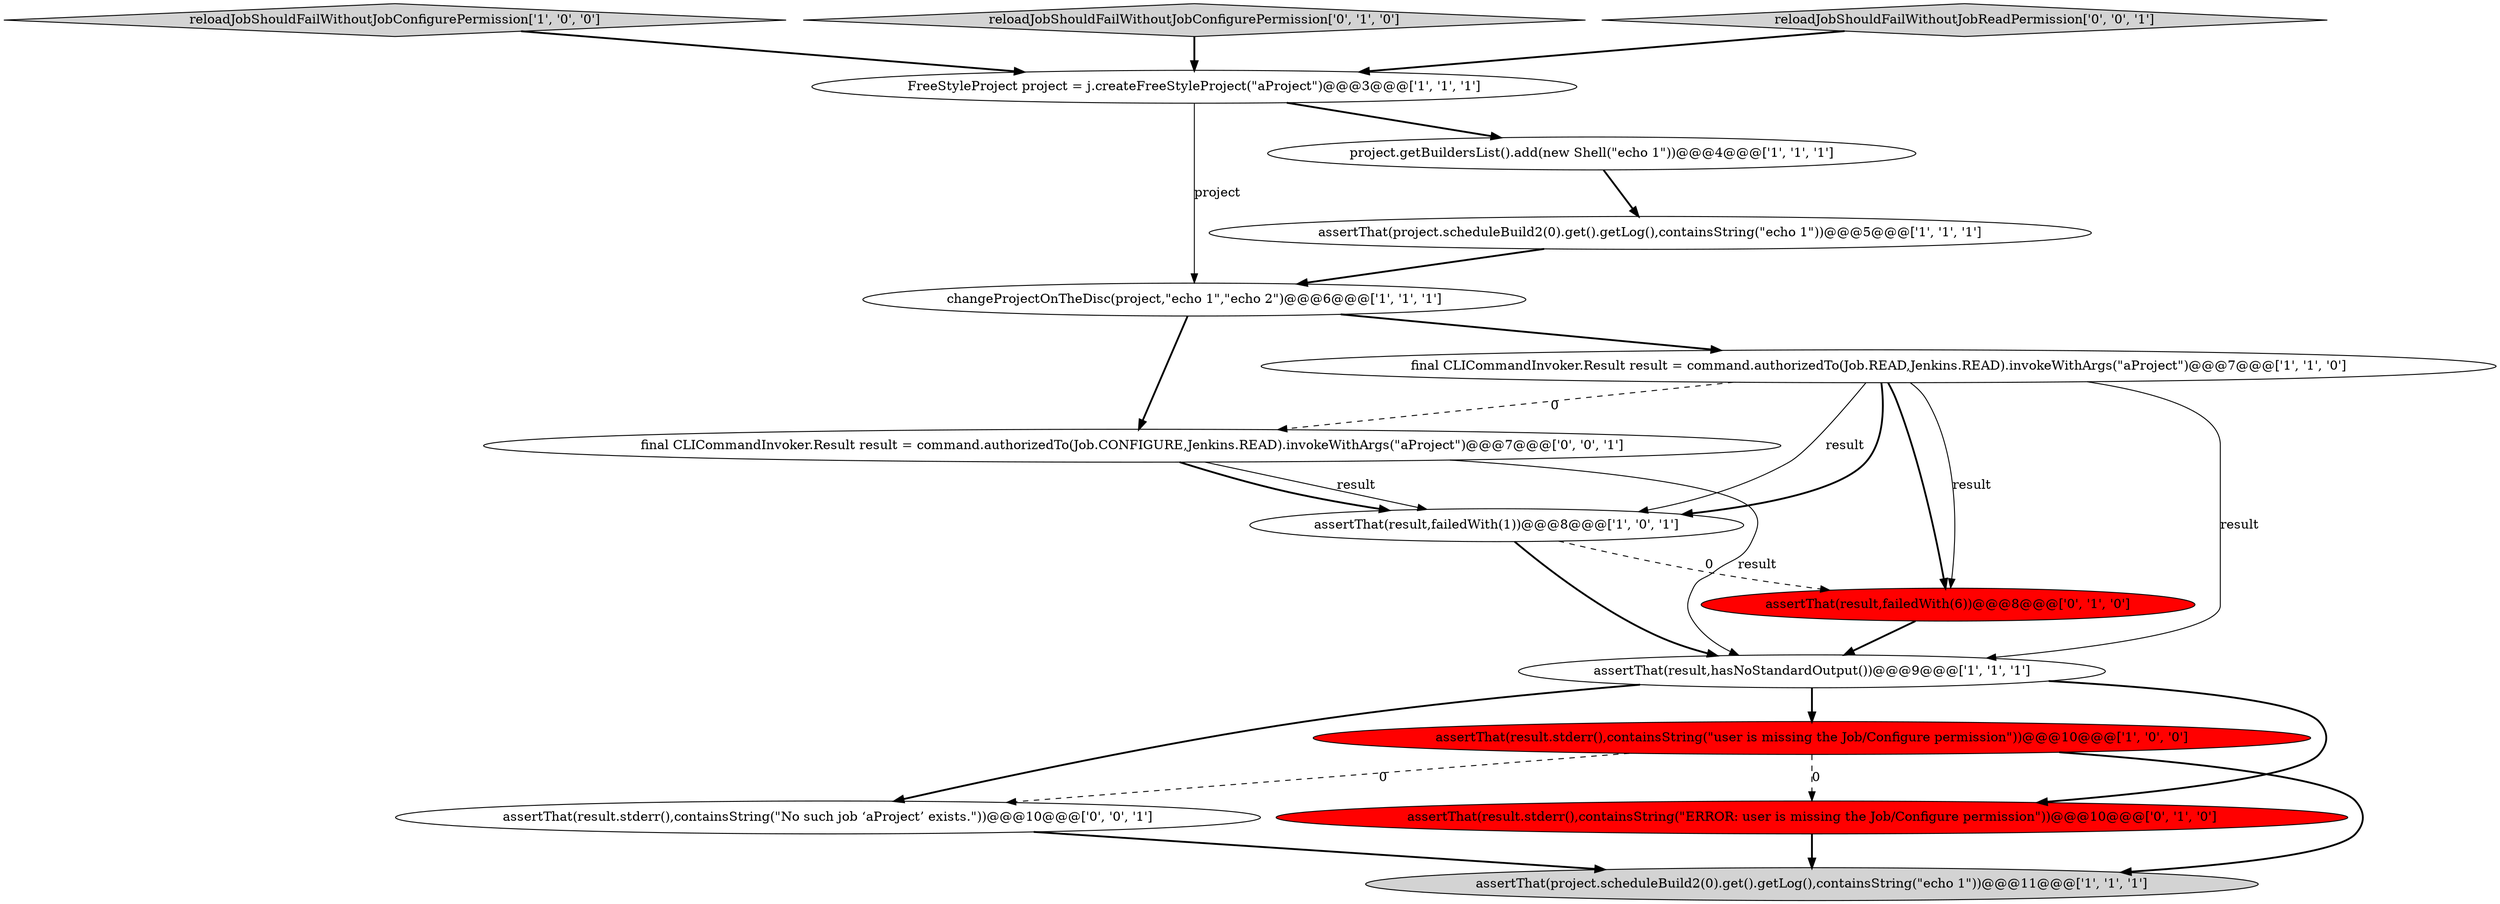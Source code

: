 digraph {
2 [style = filled, label = "project.getBuildersList().add(new Shell(\"echo 1\"))@@@4@@@['1', '1', '1']", fillcolor = white, shape = ellipse image = "AAA0AAABBB1BBB"];
3 [style = filled, label = "changeProjectOnTheDisc(project,\"echo 1\",\"echo 2\")@@@6@@@['1', '1', '1']", fillcolor = white, shape = ellipse image = "AAA0AAABBB1BBB"];
8 [style = filled, label = "reloadJobShouldFailWithoutJobConfigurePermission['1', '0', '0']", fillcolor = lightgray, shape = diamond image = "AAA0AAABBB1BBB"];
10 [style = filled, label = "reloadJobShouldFailWithoutJobConfigurePermission['0', '1', '0']", fillcolor = lightgray, shape = diamond image = "AAA0AAABBB2BBB"];
5 [style = filled, label = "assertThat(result,failedWith(1))@@@8@@@['1', '0', '1']", fillcolor = white, shape = ellipse image = "AAA0AAABBB1BBB"];
13 [style = filled, label = "final CLICommandInvoker.Result result = command.authorizedTo(Job.CONFIGURE,Jenkins.READ).invokeWithArgs(\"aProject\")@@@7@@@['0', '0', '1']", fillcolor = white, shape = ellipse image = "AAA0AAABBB3BBB"];
6 [style = filled, label = "assertThat(result.stderr(),containsString(\"user is missing the Job/Configure permission\"))@@@10@@@['1', '0', '0']", fillcolor = red, shape = ellipse image = "AAA1AAABBB1BBB"];
1 [style = filled, label = "FreeStyleProject project = j.createFreeStyleProject(\"aProject\")@@@3@@@['1', '1', '1']", fillcolor = white, shape = ellipse image = "AAA0AAABBB1BBB"];
4 [style = filled, label = "final CLICommandInvoker.Result result = command.authorizedTo(Job.READ,Jenkins.READ).invokeWithArgs(\"aProject\")@@@7@@@['1', '1', '0']", fillcolor = white, shape = ellipse image = "AAA0AAABBB1BBB"];
0 [style = filled, label = "assertThat(result,hasNoStandardOutput())@@@9@@@['1', '1', '1']", fillcolor = white, shape = ellipse image = "AAA0AAABBB1BBB"];
11 [style = filled, label = "assertThat(result.stderr(),containsString(\"ERROR: user is missing the Job/Configure permission\"))@@@10@@@['0', '1', '0']", fillcolor = red, shape = ellipse image = "AAA1AAABBB2BBB"];
9 [style = filled, label = "assertThat(project.scheduleBuild2(0).get().getLog(),containsString(\"echo 1\"))@@@5@@@['1', '1', '1']", fillcolor = white, shape = ellipse image = "AAA0AAABBB1BBB"];
14 [style = filled, label = "assertThat(result.stderr(),containsString(\"No such job ‘aProject’ exists.\"))@@@10@@@['0', '0', '1']", fillcolor = white, shape = ellipse image = "AAA0AAABBB3BBB"];
15 [style = filled, label = "reloadJobShouldFailWithoutJobReadPermission['0', '0', '1']", fillcolor = lightgray, shape = diamond image = "AAA0AAABBB3BBB"];
12 [style = filled, label = "assertThat(result,failedWith(6))@@@8@@@['0', '1', '0']", fillcolor = red, shape = ellipse image = "AAA1AAABBB2BBB"];
7 [style = filled, label = "assertThat(project.scheduleBuild2(0).get().getLog(),containsString(\"echo 1\"))@@@11@@@['1', '1', '1']", fillcolor = lightgray, shape = ellipse image = "AAA0AAABBB1BBB"];
4->0 [style = solid, label="result"];
5->12 [style = dashed, label="0"];
0->6 [style = bold, label=""];
6->11 [style = dashed, label="0"];
0->11 [style = bold, label=""];
1->3 [style = solid, label="project"];
2->9 [style = bold, label=""];
6->14 [style = dashed, label="0"];
12->0 [style = bold, label=""];
3->4 [style = bold, label=""];
14->7 [style = bold, label=""];
8->1 [style = bold, label=""];
0->14 [style = bold, label=""];
4->5 [style = solid, label="result"];
5->0 [style = bold, label=""];
4->12 [style = solid, label="result"];
13->5 [style = solid, label="result"];
13->0 [style = solid, label="result"];
13->5 [style = bold, label=""];
3->13 [style = bold, label=""];
4->12 [style = bold, label=""];
9->3 [style = bold, label=""];
1->2 [style = bold, label=""];
6->7 [style = bold, label=""];
4->13 [style = dashed, label="0"];
10->1 [style = bold, label=""];
4->5 [style = bold, label=""];
11->7 [style = bold, label=""];
15->1 [style = bold, label=""];
}
